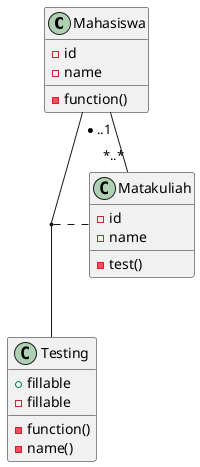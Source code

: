 @startuml

class Mahasiswa {
    - id
    - name
    - function()
}

class Matakuliah{
    - id
    - name
    - test()
}


class Testing{
    +fillable
    -fillable
    -function()
    -name()
}

Mahasiswa "*..1" - "*..*" Matakuliah
(Mahasiswa, Testing) . Matakuliah

@enduml